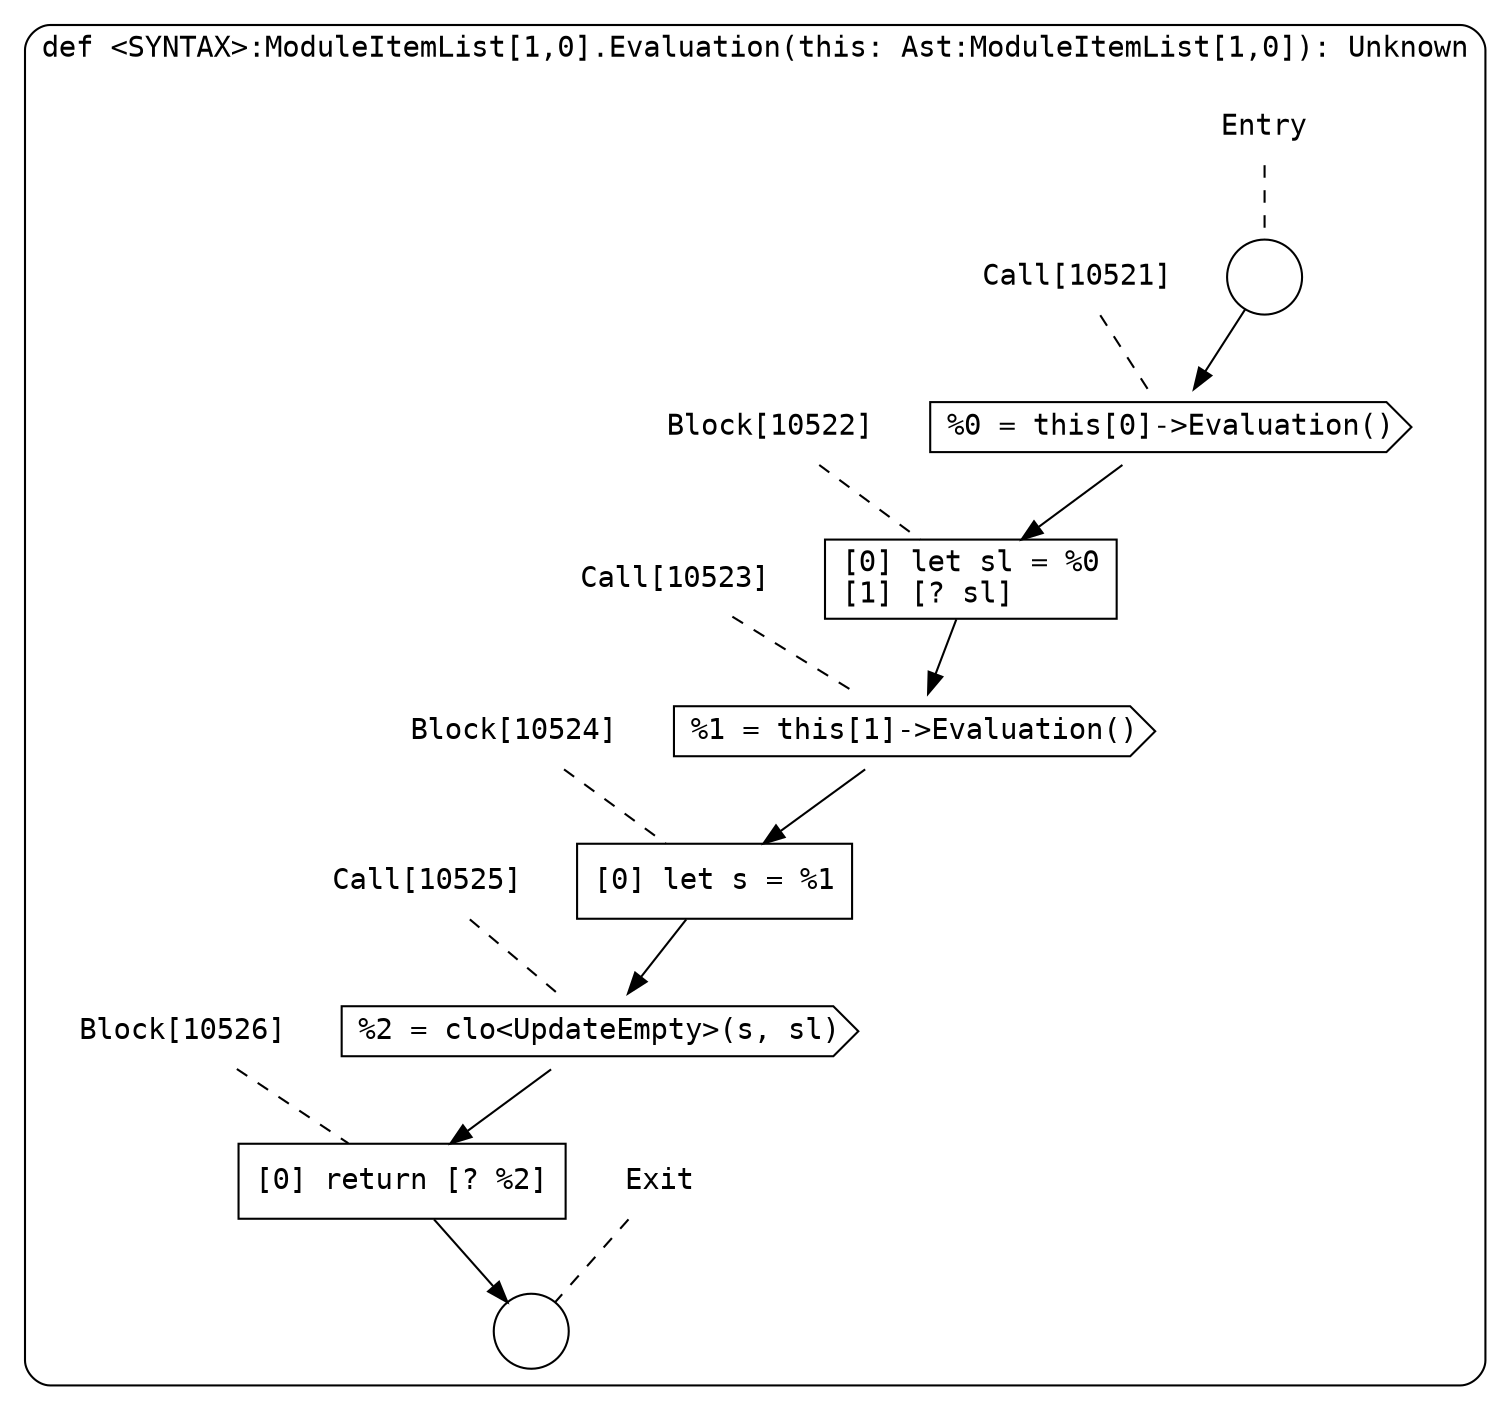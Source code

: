 digraph {
  graph [fontname = "Consolas"]
  node [fontname = "Consolas"]
  edge [fontname = "Consolas"]
  subgraph cluster1906 {
    label = "def <SYNTAX>:ModuleItemList[1,0].Evaluation(this: Ast:ModuleItemList[1,0]): Unknown"
    style = rounded
    cluster1906_entry_name [shape=none, label=<<font color="black">Entry</font>>]
    cluster1906_entry_name -> cluster1906_entry [arrowhead=none, color="black", style=dashed]
    cluster1906_entry [shape=circle label=" " color="black" fillcolor="white" style=filled]
    cluster1906_entry -> node10521 [color="black"]
    cluster1906_exit_name [shape=none, label=<<font color="black">Exit</font>>]
    cluster1906_exit_name -> cluster1906_exit [arrowhead=none, color="black", style=dashed]
    cluster1906_exit [shape=circle label=" " color="black" fillcolor="white" style=filled]
    node10521_name [shape=none, label=<<font color="black">Call[10521]</font>>]
    node10521_name -> node10521 [arrowhead=none, color="black", style=dashed]
    node10521 [shape=cds, label=<<font color="black">%0 = this[0]-&gt;Evaluation()</font>> color="black" fillcolor="white", style=filled]
    node10521 -> node10522 [color="black"]
    node10522_name [shape=none, label=<<font color="black">Block[10522]</font>>]
    node10522_name -> node10522 [arrowhead=none, color="black", style=dashed]
    node10522 [shape=box, label=<<font color="black">[0] let sl = %0<BR ALIGN="LEFT"/>[1] [? sl]<BR ALIGN="LEFT"/></font>> color="black" fillcolor="white", style=filled]
    node10522 -> node10523 [color="black"]
    node10523_name [shape=none, label=<<font color="black">Call[10523]</font>>]
    node10523_name -> node10523 [arrowhead=none, color="black", style=dashed]
    node10523 [shape=cds, label=<<font color="black">%1 = this[1]-&gt;Evaluation()</font>> color="black" fillcolor="white", style=filled]
    node10523 -> node10524 [color="black"]
    node10524_name [shape=none, label=<<font color="black">Block[10524]</font>>]
    node10524_name -> node10524 [arrowhead=none, color="black", style=dashed]
    node10524 [shape=box, label=<<font color="black">[0] let s = %1<BR ALIGN="LEFT"/></font>> color="black" fillcolor="white", style=filled]
    node10524 -> node10525 [color="black"]
    node10525_name [shape=none, label=<<font color="black">Call[10525]</font>>]
    node10525_name -> node10525 [arrowhead=none, color="black", style=dashed]
    node10525 [shape=cds, label=<<font color="black">%2 = clo&lt;UpdateEmpty&gt;(s, sl)</font>> color="black" fillcolor="white", style=filled]
    node10525 -> node10526 [color="black"]
    node10526_name [shape=none, label=<<font color="black">Block[10526]</font>>]
    node10526_name -> node10526 [arrowhead=none, color="black", style=dashed]
    node10526 [shape=box, label=<<font color="black">[0] return [? %2]<BR ALIGN="LEFT"/></font>> color="black" fillcolor="white", style=filled]
    node10526 -> cluster1906_exit [color="black"]
  }
}